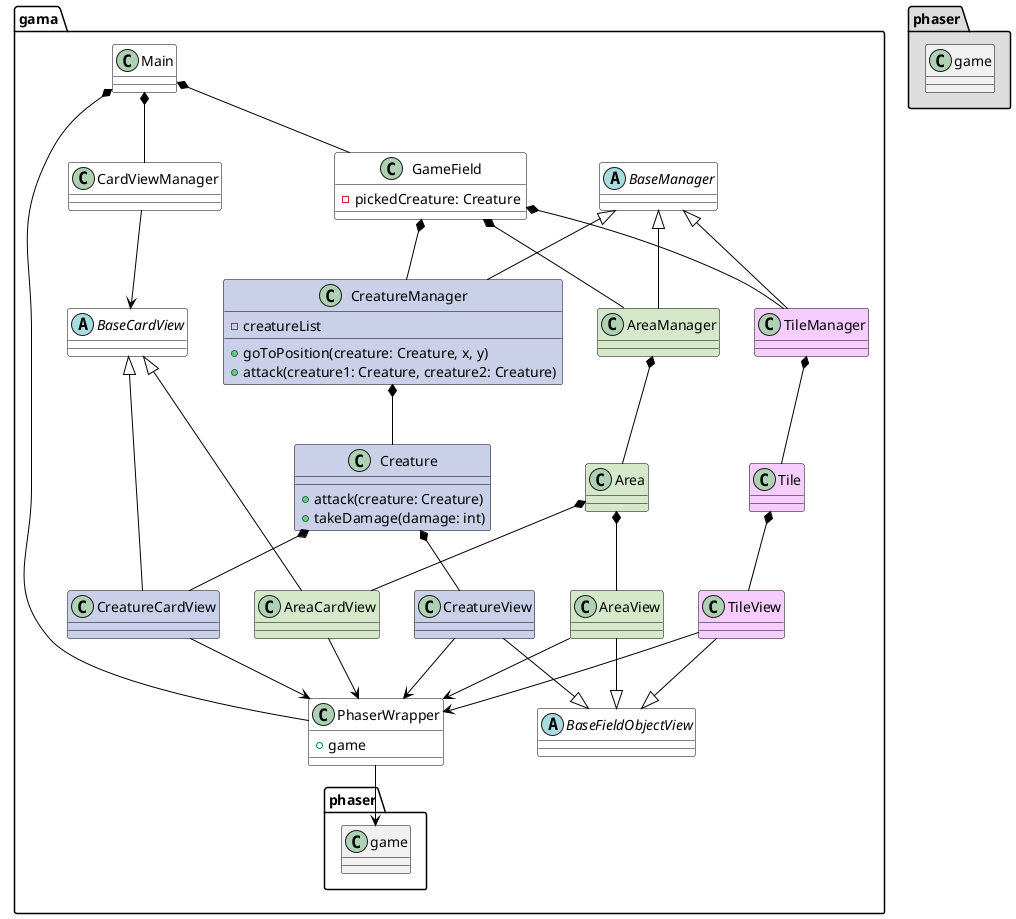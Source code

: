@startuml

skinparam class {
	ArrowColor black
	BorderColor black
}

skinparam stereotypeCBackgroundColor YellowGreen
skinparam shadowing false

package "gama" {
    abstract class BaseManager #ffffff


    abstract class BaseFieldObjectView #ffffff
    BaseFieldObjectView <|-up- TileView
    BaseFieldObjectView <|-up- CreatureView
    BaseFieldObjectView <|-up- AreaView


    abstract class BaseCardView #ffffff
    
    
    class Main #ffffff
    Main *-- PhaserWrapper
    Main *-- GameField
    Main *-- CardViewManager


    class PhaserWrapper #ffffff {
        + game
    }
    PhaserWrapper --> phaser.game


    class GameField #ffffff {
        - pickedCreature: Creature
    }
    GameField *-- TileManager
    GameField *-- CreatureManager
    GameField *-- AreaManager


    class CardViewManager #ffffff
    CardViewManager --> BaseCardView


    '''Tile'''
    class TileManager #F7CDFF
    BaseManager <|-- TileManager
    TileManager *-- Tile


    class Tile #F7CDFF
    Tile *-- TileView


    class TileView #F7CDFF
    TileView --> PhaserWrapper


    '''Creature'''
    class CreatureManager #CAD0E8 {
        - creatureList
        + goToPosition(creature: Creature, x, y)
        + attack(creature1: Creature, creature2: Creature)
    }
    BaseManager <|-- CreatureManager
    CreatureManager *-- Creature


    class Creature #CAD0E8 {
        + attack(creature: Creature)
        + takeDamage(damage: int)
    }
    Creature *-- CreatureView
    Creature *-- CreatureCardView


    class CreatureView #CAD0E8
    CreatureView --> PhaserWrapper


    class CreatureCardView #CAD0E8
    BaseCardView <|-right- CreatureCardView
    CreatureCardView --> PhaserWrapper


    '''Area'''
    class AreaManager #D6E8CA
    BaseManager <|-- AreaManager
    AreaManager *-- Area


    class Area #D6E8CA
    Area *-- AreaView
    Area *-- AreaCardView


    class AreaView #D6E8CA
    AreaView --> PhaserWrapper


    class AreaCardView #D6E8CA
    BaseCardView <|-right- AreaCardView
    AreaCardView --> PhaserWrapper
}


package "phaser" #DDDDDD {
    class game
}
@enduml
